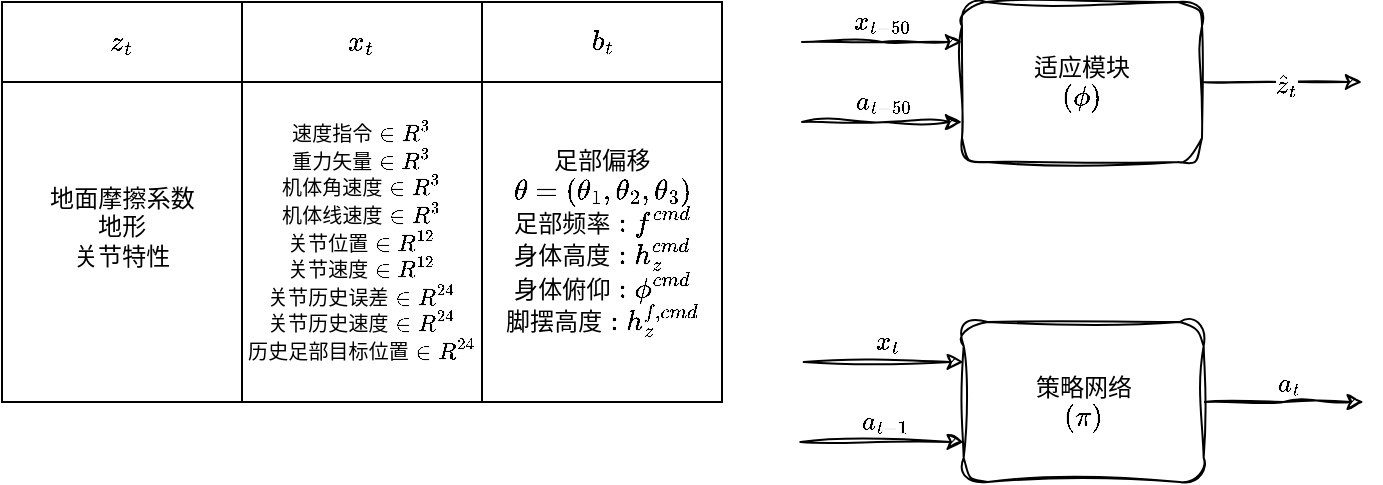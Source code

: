 <mxfile version="24.0.5" type="github">
  <diagram name="第 1 页" id="TpDnTzlI7txdYdj42XjN">
    <mxGraphModel dx="1648" dy="304" grid="1" gridSize="10" guides="1" tooltips="1" connect="1" arrows="1" fold="1" page="1" pageScale="1" pageWidth="1169" pageHeight="827" math="1" shadow="0">
      <root>
        <mxCell id="0" />
        <mxCell id="1" parent="0" />
        <mxCell id="KvKqSTqdJU_6n2wjK-hv-6" value="" style="edgeStyle=orthogonalEdgeStyle;rounded=0;orthogonalLoop=1;jettySize=auto;html=1;labelBorderColor=none;textShadow=0;labelBackgroundColor=default;sketch=1;curveFitting=1;jiggle=2;" edge="1" parent="1" source="KvKqSTqdJU_6n2wjK-hv-1">
          <mxGeometry relative="1" as="geometry">
            <mxPoint x="360" y="80" as="targetPoint" />
          </mxGeometry>
        </mxCell>
        <mxCell id="KvKqSTqdJU_6n2wjK-hv-7" value="`\hat{z}_t`" style="edgeLabel;align=center;verticalAlign=middle;resizable=0;points=[];html=1;labelBorderColor=none;textShadow=0;labelBackgroundColor=default;" vertex="1" connectable="0" parent="KvKqSTqdJU_6n2wjK-hv-6">
          <mxGeometry x="0.045" relative="1" as="geometry">
            <mxPoint as="offset" />
          </mxGeometry>
        </mxCell>
        <mxCell id="KvKqSTqdJU_6n2wjK-hv-1" value="&lt;div&gt;适应模块&lt;/div&gt;&lt;div&gt;`(\phi)`&lt;br&gt;&lt;/div&gt;" style="rounded=1;whiteSpace=wrap;html=1;labelBorderColor=none;textShadow=0;labelBackgroundColor=default;shadow=0;glass=0;sketch=1;curveFitting=1;jiggle=2;" vertex="1" parent="1">
          <mxGeometry x="160" y="40" width="120" height="80" as="geometry" />
        </mxCell>
        <mxCell id="KvKqSTqdJU_6n2wjK-hv-2" value="" style="endArrow=classic;rounded=0;entryX=0;entryY=0.25;entryDx=0;entryDy=0;html=1;labelBorderColor=none;textShadow=0;labelBackgroundColor=default;sketch=1;curveFitting=1;jiggle=2;" edge="1" parent="1" target="KvKqSTqdJU_6n2wjK-hv-1">
          <mxGeometry width="50" height="50" relative="1" as="geometry">
            <mxPoint x="80" y="60" as="sourcePoint" />
            <mxPoint x="130" y="30" as="targetPoint" />
            <Array as="points">
              <mxPoint x="120" y="60" />
            </Array>
          </mxGeometry>
        </mxCell>
        <mxCell id="KvKqSTqdJU_6n2wjK-hv-8" value="`x_{t-50}`" style="edgeLabel;align=center;verticalAlign=middle;resizable=0;points=[];html=1;labelBorderColor=none;textShadow=0;labelBackgroundColor=default;" vertex="1" connectable="0" parent="KvKqSTqdJU_6n2wjK-hv-2">
          <mxGeometry x="-0.147" y="1" relative="1" as="geometry">
            <mxPoint x="6" y="-9" as="offset" />
          </mxGeometry>
        </mxCell>
        <mxCell id="KvKqSTqdJU_6n2wjK-hv-4" value="" style="endArrow=classic;rounded=0;entryX=0;entryY=0.75;entryDx=0;entryDy=0;html=1;labelBorderColor=none;textShadow=0;labelBackgroundColor=default;sketch=1;curveFitting=1;jiggle=2;" edge="1" parent="1" target="KvKqSTqdJU_6n2wjK-hv-1">
          <mxGeometry width="50" height="50" relative="1" as="geometry">
            <mxPoint x="80" y="100" as="sourcePoint" />
            <mxPoint x="160" y="100" as="targetPoint" />
            <Array as="points">
              <mxPoint x="122" y="100" />
            </Array>
          </mxGeometry>
        </mxCell>
        <mxCell id="KvKqSTqdJU_6n2wjK-hv-9" value="`a_{t-50}`" style="edgeLabel;align=center;verticalAlign=middle;resizable=0;points=[];html=1;labelBorderColor=none;textShadow=0;labelBackgroundColor=default;" vertex="1" connectable="0" parent="KvKqSTqdJU_6n2wjK-hv-4">
          <mxGeometry x="-0.107" relative="1" as="geometry">
            <mxPoint x="4" y="-10" as="offset" />
          </mxGeometry>
        </mxCell>
        <mxCell id="KvKqSTqdJU_6n2wjK-hv-17" style="edgeStyle=orthogonalEdgeStyle;rounded=0;orthogonalLoop=1;jettySize=auto;html=1;sketch=1;curveFitting=1;jiggle=2;shadow=0;" edge="1" parent="1" source="KvKqSTqdJU_6n2wjK-hv-12">
          <mxGeometry relative="1" as="geometry">
            <mxPoint x="360.84" y="240" as="targetPoint" />
          </mxGeometry>
        </mxCell>
        <mxCell id="KvKqSTqdJU_6n2wjK-hv-18" value="`a_t`" style="edgeLabel;html=1;align=center;verticalAlign=middle;resizable=0;points=[];" vertex="1" connectable="0" parent="KvKqSTqdJU_6n2wjK-hv-17">
          <mxGeometry x="0.043" relative="1" as="geometry">
            <mxPoint y="-10" as="offset" />
          </mxGeometry>
        </mxCell>
        <mxCell id="KvKqSTqdJU_6n2wjK-hv-12" value="&lt;div&gt;策略网络&lt;/div&gt;&lt;div&gt;`(\pi)`&lt;br&gt;&lt;/div&gt;" style="rounded=1;whiteSpace=wrap;html=1;shadow=0;sketch=1;curveFitting=1;jiggle=2;" vertex="1" parent="1">
          <mxGeometry x="160.84" y="200" width="120" height="80" as="geometry" />
        </mxCell>
        <mxCell id="KvKqSTqdJU_6n2wjK-hv-13" value="" style="endArrow=classic;html=1;rounded=0;entryX=0;entryY=0.25;entryDx=0;entryDy=0;shadow=0;sketch=1;curveFitting=1;jiggle=2;" edge="1" parent="1" target="KvKqSTqdJU_6n2wjK-hv-12">
          <mxGeometry width="50" height="50" relative="1" as="geometry">
            <mxPoint x="80.84" y="220" as="sourcePoint" />
            <mxPoint x="160.84" y="210" as="targetPoint" />
            <Array as="points" />
          </mxGeometry>
        </mxCell>
        <mxCell id="KvKqSTqdJU_6n2wjK-hv-15" value="`x_t`" style="edgeLabel;html=1;align=center;verticalAlign=middle;resizable=0;points=[];" vertex="1" connectable="0" parent="KvKqSTqdJU_6n2wjK-hv-13">
          <mxGeometry x="0.188" y="-1" relative="1" as="geometry">
            <mxPoint x="-7" y="-11" as="offset" />
          </mxGeometry>
        </mxCell>
        <mxCell id="KvKqSTqdJU_6n2wjK-hv-14" value="" style="endArrow=classic;html=1;rounded=0;shadow=0;sketch=1;curveFitting=1;jiggle=2;entryX=0;entryY=0.75;entryDx=0;entryDy=0;" edge="1" parent="1" target="KvKqSTqdJU_6n2wjK-hv-12">
          <mxGeometry width="50" height="50" relative="1" as="geometry">
            <mxPoint x="79.16" y="260" as="sourcePoint" />
            <mxPoint x="160.84" y="260.16" as="targetPoint" />
            <Array as="points" />
          </mxGeometry>
        </mxCell>
        <mxCell id="KvKqSTqdJU_6n2wjK-hv-16" value="`a_{t-1}`" style="edgeLabel;html=1;align=center;verticalAlign=middle;resizable=0;points=[];" vertex="1" connectable="0" parent="KvKqSTqdJU_6n2wjK-hv-14">
          <mxGeometry x="0.028" relative="1" as="geometry">
            <mxPoint y="-10" as="offset" />
          </mxGeometry>
        </mxCell>
        <mxCell id="KvKqSTqdJU_6n2wjK-hv-25" value="" style="group" vertex="1" connectable="0" parent="1">
          <mxGeometry x="-80" y="40" width="120" height="200" as="geometry" />
        </mxCell>
        <mxCell id="KvKqSTqdJU_6n2wjK-hv-22" value="`b_t`" style="rounded=0;whiteSpace=wrap;html=1;" vertex="1" parent="KvKqSTqdJU_6n2wjK-hv-25">
          <mxGeometry width="120" height="40" as="geometry" />
        </mxCell>
        <mxCell id="KvKqSTqdJU_6n2wjK-hv-24" value="&lt;div&gt;`足部偏移`&lt;/div&gt;&lt;div&gt;`\theta=(\theta_1,\theta_2,\theta_3)`&lt;/div&gt;&lt;div&gt;`足部频率:f^{cmd}`&lt;br&gt;&lt;/div&gt;&lt;div&gt;`身体高度:h_z^{cmd}`&lt;/div&gt;&lt;div&gt;`身体俯仰:\phi^{cmd}`&lt;/div&gt;&lt;div&gt;`脚摆高度:h_z^{f,cmd}`&lt;br&gt;&lt;/div&gt;" style="rounded=0;whiteSpace=wrap;html=1;" vertex="1" parent="KvKqSTqdJU_6n2wjK-hv-25">
          <mxGeometry y="40" width="120" height="160" as="geometry" />
        </mxCell>
        <mxCell id="KvKqSTqdJU_6n2wjK-hv-26" value="" style="group" vertex="1" connectable="0" parent="1">
          <mxGeometry x="-200" y="40" width="120" height="200" as="geometry" />
        </mxCell>
        <mxCell id="KvKqSTqdJU_6n2wjK-hv-20" value="`x_t`" style="rounded=0;whiteSpace=wrap;html=1;" vertex="1" parent="KvKqSTqdJU_6n2wjK-hv-26">
          <mxGeometry width="120" height="40" as="geometry" />
        </mxCell>
        <mxCell id="KvKqSTqdJU_6n2wjK-hv-21" value="&lt;div style=&quot;font-size: 10px;&quot;&gt;&lt;font style=&quot;font-size: 10px;&quot;&gt;`速度指令\inR^3`&lt;/font&gt;&lt;/div&gt;&lt;div style=&quot;font-size: 10px;&quot;&gt;&lt;font style=&quot;font-size: 10px;&quot;&gt;`重力矢量\inR^3`&lt;/font&gt;&lt;/div&gt;&lt;div style=&quot;font-size: 10px;&quot;&gt;&lt;font style=&quot;font-size: 10px;&quot;&gt;`机体角速度\inR^3`&lt;/font&gt;&lt;/div&gt;&lt;div style=&quot;font-size: 10px;&quot;&gt;&lt;font style=&quot;font-size: 10px;&quot;&gt;`机体线速度\inR^3`&lt;/font&gt;&lt;/div&gt;&lt;div style=&quot;font-size: 10px;&quot;&gt;&lt;font style=&quot;font-size: 10px;&quot;&gt;`关节位置\inR^12`&lt;/font&gt;&lt;/div&gt;&lt;div style=&quot;font-size: 10px;&quot;&gt;&lt;font style=&quot;font-size: 10px;&quot;&gt;`关节速度\inR^12`&lt;/font&gt;&lt;/div&gt;&lt;div style=&quot;font-size: 10px;&quot;&gt;&lt;font style=&quot;font-size: 10px;&quot;&gt;`关节历史误差\inR^24`&lt;/font&gt;&lt;/div&gt;&lt;div style=&quot;font-size: 10px;&quot;&gt;&lt;font style=&quot;font-size: 10px;&quot;&gt;`关节历史速度\inR^24`&lt;/font&gt;&lt;/div&gt;&lt;div style=&quot;font-size: 10px;&quot;&gt;&lt;font style=&quot;font-size: 10px;&quot;&gt;&lt;font style=&quot;font-size: 10px;&quot;&gt;`历史足部目标位置\inR^24`&lt;/font&gt;&lt;font style=&quot;font-size: 10px;&quot;&gt;&lt;br&gt;&lt;/font&gt;&lt;/font&gt;&lt;/div&gt;" style="rounded=0;whiteSpace=wrap;html=1;" vertex="1" parent="KvKqSTqdJU_6n2wjK-hv-26">
          <mxGeometry y="40" width="120" height="160" as="geometry" />
        </mxCell>
        <mxCell id="KvKqSTqdJU_6n2wjK-hv-27" value="" style="group" vertex="1" connectable="0" parent="1">
          <mxGeometry x="-320" y="40" width="120" height="200" as="geometry" />
        </mxCell>
        <mxCell id="KvKqSTqdJU_6n2wjK-hv-28" value="`z_t`" style="rounded=0;whiteSpace=wrap;html=1;" vertex="1" parent="KvKqSTqdJU_6n2wjK-hv-27">
          <mxGeometry width="120" height="40" as="geometry" />
        </mxCell>
        <mxCell id="KvKqSTqdJU_6n2wjK-hv-29" value="&lt;div&gt;`地面摩擦系数`&lt;/div&gt;&lt;div&gt;`地形`&lt;/div&gt;&lt;div&gt;`关节特性`&lt;/div&gt;&lt;div&gt;&lt;br&gt;&lt;/div&gt;" style="rounded=0;whiteSpace=wrap;html=1;" vertex="1" parent="KvKqSTqdJU_6n2wjK-hv-27">
          <mxGeometry y="40" width="120" height="160" as="geometry" />
        </mxCell>
      </root>
    </mxGraphModel>
  </diagram>
</mxfile>
